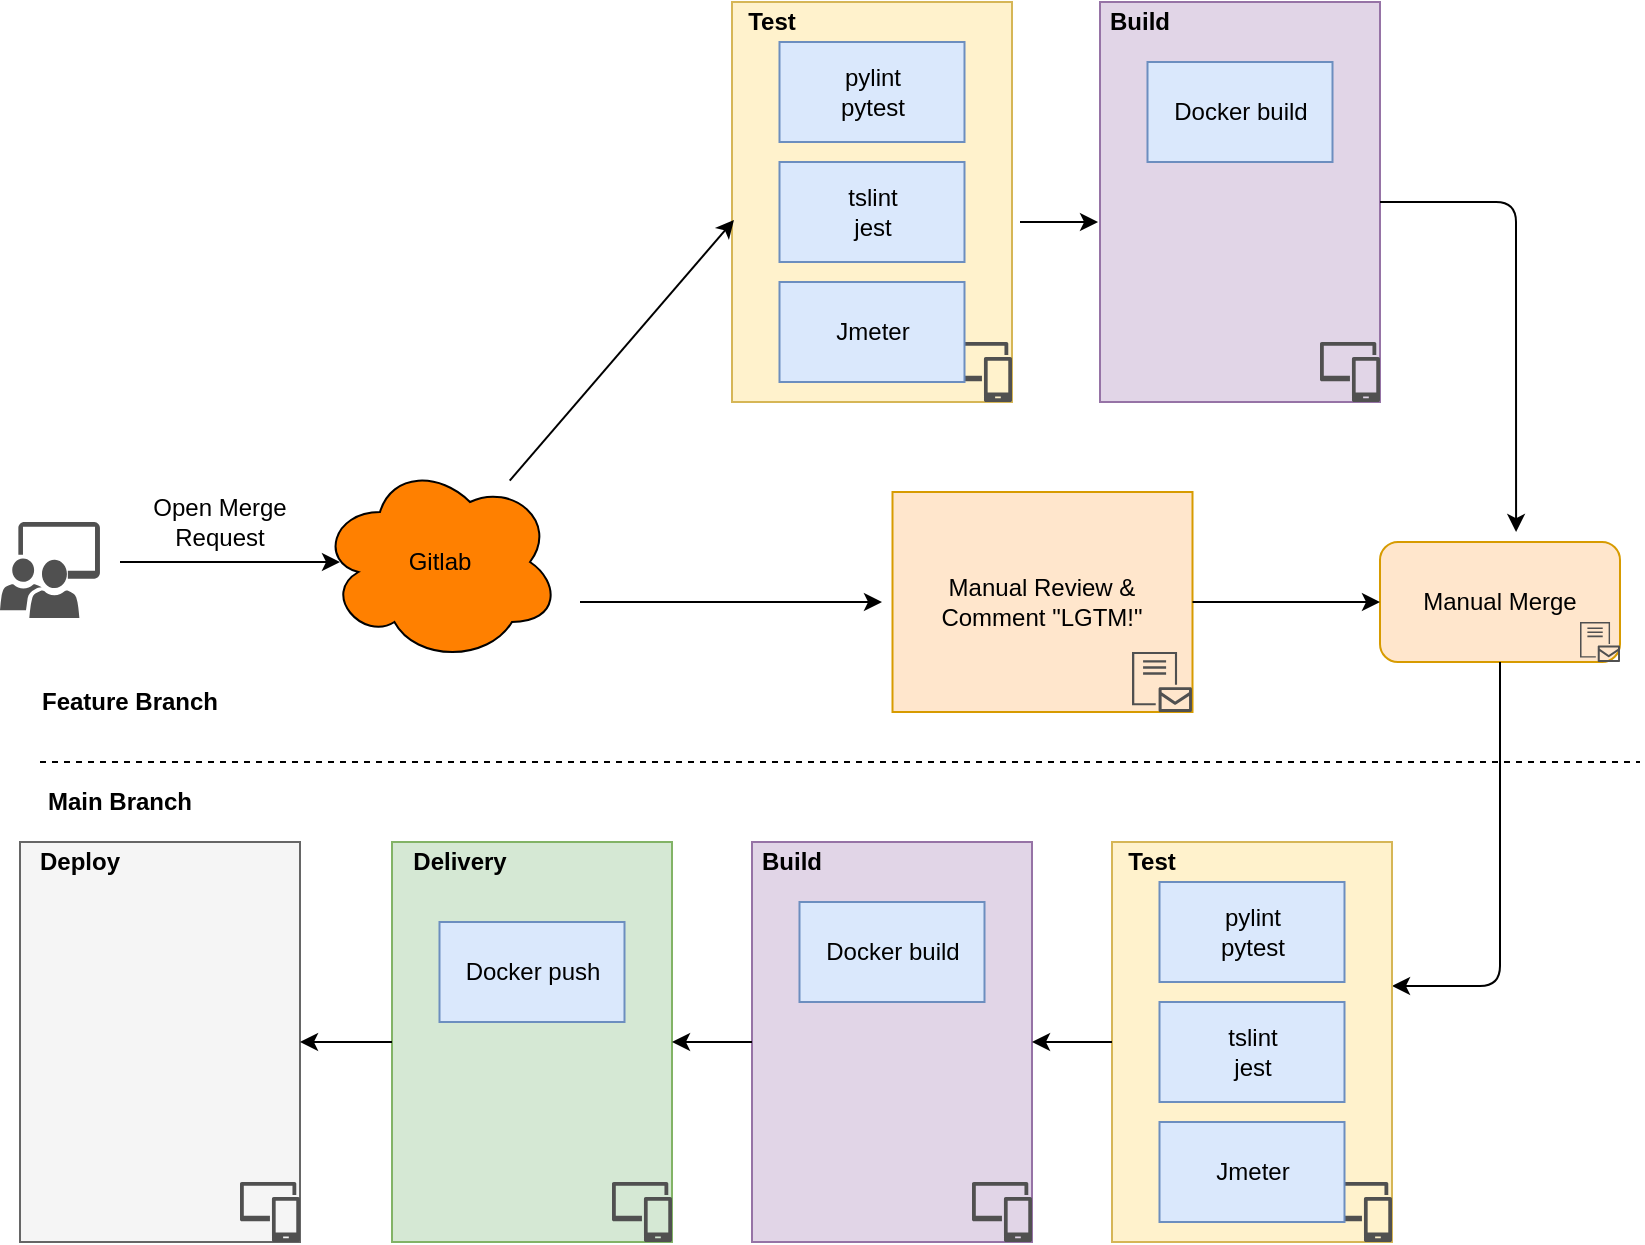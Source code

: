 <mxfile version="13.7.3" type="github">
  <diagram id="7MFqqRCHg5uXiT1dcqxL" name="Page-1">
    <mxGraphModel dx="1422" dy="759" grid="1" gridSize="10" guides="1" tooltips="1" connect="1" arrows="1" fold="1" page="1" pageScale="1" pageWidth="827" pageHeight="1169" math="0" shadow="0">
      <root>
        <mxCell id="0" />
        <mxCell id="1" parent="0" />
        <mxCell id="gCLjXgu428mkZAsLbG3j-2" value="" style="endArrow=classic;html=1;" edge="1" parent="1">
          <mxGeometry width="50" height="50" relative="1" as="geometry">
            <mxPoint x="70" y="300" as="sourcePoint" />
            <mxPoint x="180" y="300" as="targetPoint" />
          </mxGeometry>
        </mxCell>
        <mxCell id="gCLjXgu428mkZAsLbG3j-3" value="Open Merge Request" style="text;html=1;strokeColor=none;fillColor=none;align=center;verticalAlign=middle;whiteSpace=wrap;rounded=0;" vertex="1" parent="1">
          <mxGeometry x="80" y="270" width="80" height="20" as="geometry" />
        </mxCell>
        <mxCell id="gCLjXgu428mkZAsLbG3j-6" value="" style="endArrow=classic;html=1;" edge="1" parent="1">
          <mxGeometry width="50" height="50" relative="1" as="geometry">
            <mxPoint x="300" y="320" as="sourcePoint" />
            <mxPoint x="451" y="320" as="targetPoint" />
            <Array as="points" />
          </mxGeometry>
        </mxCell>
        <mxCell id="gCLjXgu428mkZAsLbG3j-11" value="Manual Merge" style="rounded=1;whiteSpace=wrap;html=1;fillColor=#ffe6cc;strokeColor=#d79b00;" vertex="1" parent="1">
          <mxGeometry x="700" y="290" width="120" height="60" as="geometry" />
        </mxCell>
        <mxCell id="gCLjXgu428mkZAsLbG3j-12" value="" style="endArrow=classic;html=1;entryX=1;entryY=0.36;entryDx=0;entryDy=0;entryPerimeter=0;exitX=0.5;exitY=1;exitDx=0;exitDy=0;" edge="1" parent="1" source="gCLjXgu428mkZAsLbG3j-11" target="gCLjXgu428mkZAsLbG3j-30">
          <mxGeometry width="50" height="50" relative="1" as="geometry">
            <mxPoint x="710" y="340" as="sourcePoint" />
            <mxPoint x="590" y="510" as="targetPoint" />
            <Array as="points">
              <mxPoint x="760" y="512" />
            </Array>
          </mxGeometry>
        </mxCell>
        <mxCell id="gCLjXgu428mkZAsLbG3j-14" value="" style="rounded=0;whiteSpace=wrap;html=1;fillColor=#fff2cc;strokeColor=#d6b656;" vertex="1" parent="1">
          <mxGeometry x="376" y="20" width="140" height="200" as="geometry" />
        </mxCell>
        <mxCell id="gCLjXgu428mkZAsLbG3j-15" value="&lt;div&gt;pylint&lt;/div&gt;&lt;div&gt;pytest&lt;br&gt;&lt;/div&gt;" style="rounded=0;whiteSpace=wrap;html=1;fillColor=#dae8fc;strokeColor=#6c8ebf;" vertex="1" parent="1">
          <mxGeometry x="399.75" y="40" width="92.5" height="50" as="geometry" />
        </mxCell>
        <mxCell id="gCLjXgu428mkZAsLbG3j-16" value="&lt;div&gt;tslint&lt;br&gt;&lt;/div&gt;&lt;div&gt;jest&lt;br&gt;&lt;/div&gt;" style="rounded=0;whiteSpace=wrap;html=1;fillColor=#dae8fc;strokeColor=#6c8ebf;" vertex="1" parent="1">
          <mxGeometry x="399.75" y="100" width="92.5" height="50" as="geometry" />
        </mxCell>
        <mxCell id="gCLjXgu428mkZAsLbG3j-17" value="&lt;b&gt;Test&lt;/b&gt;" style="text;html=1;strokeColor=none;fillColor=none;align=center;verticalAlign=middle;whiteSpace=wrap;rounded=0;" vertex="1" parent="1">
          <mxGeometry x="376" y="20" width="40" height="20" as="geometry" />
        </mxCell>
        <mxCell id="gCLjXgu428mkZAsLbG3j-18" value="" style="rounded=0;whiteSpace=wrap;html=1;fillColor=#e1d5e7;strokeColor=#9673a6;" vertex="1" parent="1">
          <mxGeometry x="560" y="20" width="140" height="200" as="geometry" />
        </mxCell>
        <mxCell id="gCLjXgu428mkZAsLbG3j-19" value="&lt;b&gt;Build&lt;/b&gt;" style="text;html=1;strokeColor=none;fillColor=none;align=center;verticalAlign=middle;whiteSpace=wrap;rounded=0;" vertex="1" parent="1">
          <mxGeometry x="560" y="20" width="40" height="20" as="geometry" />
        </mxCell>
        <mxCell id="gCLjXgu428mkZAsLbG3j-20" value="&lt;div&gt;Docker build&lt;br&gt;&lt;/div&gt;" style="rounded=0;whiteSpace=wrap;html=1;fillColor=#dae8fc;strokeColor=#6c8ebf;" vertex="1" parent="1">
          <mxGeometry x="583.75" y="50" width="92.5" height="50" as="geometry" />
        </mxCell>
        <mxCell id="gCLjXgu428mkZAsLbG3j-24" value="&lt;div&gt;Manual Review &amp;amp; &lt;br&gt;&lt;/div&gt;&lt;div&gt;Comment &quot;LGTM!&quot;&lt;br&gt;&lt;/div&gt;" style="rounded=0;whiteSpace=wrap;html=1;fillColor=#ffe6cc;strokeColor=#d79b00;" vertex="1" parent="1">
          <mxGeometry x="456.25" y="265" width="150" height="110" as="geometry" />
        </mxCell>
        <mxCell id="gCLjXgu428mkZAsLbG3j-30" value="" style="rounded=0;whiteSpace=wrap;html=1;fillColor=#fff2cc;strokeColor=#d6b656;" vertex="1" parent="1">
          <mxGeometry x="566" y="440" width="140" height="200" as="geometry" />
        </mxCell>
        <mxCell id="gCLjXgu428mkZAsLbG3j-31" value="&lt;div&gt;pylint&lt;/div&gt;&lt;div&gt;pytest&lt;br&gt;&lt;/div&gt;" style="rounded=0;whiteSpace=wrap;html=1;fillColor=#dae8fc;strokeColor=#6c8ebf;" vertex="1" parent="1">
          <mxGeometry x="589.75" y="460" width="92.5" height="50" as="geometry" />
        </mxCell>
        <mxCell id="gCLjXgu428mkZAsLbG3j-32" value="&lt;div&gt;tslint&lt;br&gt;&lt;/div&gt;&lt;div&gt;jest&lt;br&gt;&lt;/div&gt;" style="rounded=0;whiteSpace=wrap;html=1;fillColor=#dae8fc;strokeColor=#6c8ebf;" vertex="1" parent="1">
          <mxGeometry x="589.75" y="520" width="92.5" height="50" as="geometry" />
        </mxCell>
        <mxCell id="gCLjXgu428mkZAsLbG3j-33" value="&lt;b&gt;Test&lt;/b&gt;" style="text;html=1;strokeColor=none;fillColor=none;align=center;verticalAlign=middle;whiteSpace=wrap;rounded=0;" vertex="1" parent="1">
          <mxGeometry x="566" y="440" width="40" height="20" as="geometry" />
        </mxCell>
        <mxCell id="gCLjXgu428mkZAsLbG3j-34" value="" style="endArrow=none;dashed=1;html=1;" edge="1" parent="1">
          <mxGeometry width="50" height="50" relative="1" as="geometry">
            <mxPoint x="30" y="400" as="sourcePoint" />
            <mxPoint x="830" y="400" as="targetPoint" />
          </mxGeometry>
        </mxCell>
        <mxCell id="gCLjXgu428mkZAsLbG3j-35" value="" style="rounded=0;whiteSpace=wrap;html=1;fillColor=#e1d5e7;strokeColor=#9673a6;" vertex="1" parent="1">
          <mxGeometry x="386" y="440" width="140" height="200" as="geometry" />
        </mxCell>
        <mxCell id="gCLjXgu428mkZAsLbG3j-36" value="&lt;b&gt;Build&lt;/b&gt;" style="text;html=1;strokeColor=none;fillColor=none;align=center;verticalAlign=middle;whiteSpace=wrap;rounded=0;" vertex="1" parent="1">
          <mxGeometry x="386" y="440" width="40" height="20" as="geometry" />
        </mxCell>
        <mxCell id="gCLjXgu428mkZAsLbG3j-37" value="&lt;div&gt;Docker build&lt;br&gt;&lt;/div&gt;" style="rounded=0;whiteSpace=wrap;html=1;fillColor=#dae8fc;strokeColor=#6c8ebf;" vertex="1" parent="1">
          <mxGeometry x="409.75" y="470" width="92.5" height="50" as="geometry" />
        </mxCell>
        <mxCell id="gCLjXgu428mkZAsLbG3j-39" value="" style="rounded=0;whiteSpace=wrap;html=1;fillColor=#d5e8d4;strokeColor=#82b366;" vertex="1" parent="1">
          <mxGeometry x="206" y="440" width="140" height="200" as="geometry" />
        </mxCell>
        <mxCell id="gCLjXgu428mkZAsLbG3j-40" value="&lt;b&gt;Delivery&lt;/b&gt;" style="text;html=1;strokeColor=none;fillColor=none;align=center;verticalAlign=middle;whiteSpace=wrap;rounded=0;" vertex="1" parent="1">
          <mxGeometry x="220" y="440" width="40" height="20" as="geometry" />
        </mxCell>
        <mxCell id="gCLjXgu428mkZAsLbG3j-49" value="" style="pointerEvents=1;shadow=0;dashed=0;html=1;strokeColor=none;labelPosition=center;verticalLabelPosition=bottom;verticalAlign=top;align=center;fillColor=#505050;shape=mxgraph.mscae.intune.device_group" vertex="1" parent="1">
          <mxGeometry x="676" y="610" width="30" height="30" as="geometry" />
        </mxCell>
        <mxCell id="gCLjXgu428mkZAsLbG3j-51" value="" style="pointerEvents=1;shadow=0;dashed=0;html=1;strokeColor=none;labelPosition=center;verticalLabelPosition=bottom;verticalAlign=top;align=center;fillColor=#505050;shape=mxgraph.mscae.intune.groups" vertex="1" parent="1">
          <mxGeometry x="10" y="280" width="50" height="48" as="geometry" />
        </mxCell>
        <mxCell id="gCLjXgu428mkZAsLbG3j-52" value="" style="pointerEvents=1;shadow=0;dashed=0;html=1;strokeColor=none;labelPosition=center;verticalLabelPosition=bottom;verticalAlign=top;align=center;fillColor=#505050;shape=mxgraph.mscae.intune.intune_email_profiles" vertex="1" parent="1">
          <mxGeometry x="576" y="345" width="30" height="30" as="geometry" />
        </mxCell>
        <mxCell id="gCLjXgu428mkZAsLbG3j-53" value="Gitlab" style="ellipse;shape=cloud;whiteSpace=wrap;html=1;fillColor=#FF8000;" vertex="1" parent="1">
          <mxGeometry x="170" y="250" width="120" height="100" as="geometry" />
        </mxCell>
        <mxCell id="gCLjXgu428mkZAsLbG3j-54" value="" style="endArrow=classic;html=1;entryX=0.007;entryY=0.545;entryDx=0;entryDy=0;entryPerimeter=0;" edge="1" parent="1" source="gCLjXgu428mkZAsLbG3j-53" target="gCLjXgu428mkZAsLbG3j-14">
          <mxGeometry width="50" height="50" relative="1" as="geometry">
            <mxPoint x="290" y="220" as="sourcePoint" />
            <mxPoint x="350" y="180" as="targetPoint" />
          </mxGeometry>
        </mxCell>
        <mxCell id="gCLjXgu428mkZAsLbG3j-55" value="" style="endArrow=classic;html=1;entryX=-0.007;entryY=0.55;entryDx=0;entryDy=0;entryPerimeter=0;" edge="1" parent="1" target="gCLjXgu428mkZAsLbG3j-18">
          <mxGeometry width="50" height="50" relative="1" as="geometry">
            <mxPoint x="520" y="130" as="sourcePoint" />
            <mxPoint x="580" y="110" as="targetPoint" />
          </mxGeometry>
        </mxCell>
        <mxCell id="gCLjXgu428mkZAsLbG3j-57" value="" style="endArrow=classic;html=1;exitX=1;exitY=0.5;exitDx=0;exitDy=0;entryX=0;entryY=0.5;entryDx=0;entryDy=0;" edge="1" parent="1" source="gCLjXgu428mkZAsLbG3j-24" target="gCLjXgu428mkZAsLbG3j-11">
          <mxGeometry width="50" height="50" relative="1" as="geometry">
            <mxPoint x="640" y="330" as="sourcePoint" />
            <mxPoint x="690" y="280" as="targetPoint" />
          </mxGeometry>
        </mxCell>
        <mxCell id="gCLjXgu428mkZAsLbG3j-58" value="" style="endArrow=classic;html=1;exitX=1;exitY=0.5;exitDx=0;exitDy=0;entryX=0.567;entryY=-0.083;entryDx=0;entryDy=0;entryPerimeter=0;" edge="1" parent="1" source="gCLjXgu428mkZAsLbG3j-18" target="gCLjXgu428mkZAsLbG3j-11">
          <mxGeometry width="50" height="50" relative="1" as="geometry">
            <mxPoint x="750" y="160" as="sourcePoint" />
            <mxPoint x="800" y="110" as="targetPoint" />
            <Array as="points">
              <mxPoint x="768" y="120" />
            </Array>
          </mxGeometry>
        </mxCell>
        <mxCell id="gCLjXgu428mkZAsLbG3j-59" value="" style="endArrow=classic;html=1;exitX=0;exitY=0.5;exitDx=0;exitDy=0;entryX=1;entryY=0.5;entryDx=0;entryDy=0;" edge="1" parent="1" source="gCLjXgu428mkZAsLbG3j-30" target="gCLjXgu428mkZAsLbG3j-35">
          <mxGeometry width="50" height="50" relative="1" as="geometry">
            <mxPoint x="796" y="620" as="sourcePoint" />
            <mxPoint x="846" y="570" as="targetPoint" />
          </mxGeometry>
        </mxCell>
        <mxCell id="gCLjXgu428mkZAsLbG3j-60" value="" style="endArrow=classic;html=1;exitX=0;exitY=0.5;exitDx=0;exitDy=0;entryX=1;entryY=0.5;entryDx=0;entryDy=0;" edge="1" parent="1" source="gCLjXgu428mkZAsLbG3j-35" target="gCLjXgu428mkZAsLbG3j-39">
          <mxGeometry width="50" height="50" relative="1" as="geometry">
            <mxPoint x="416" y="550" as="sourcePoint" />
            <mxPoint x="466" y="500" as="targetPoint" />
          </mxGeometry>
        </mxCell>
        <mxCell id="gCLjXgu428mkZAsLbG3j-62" value="&lt;div&gt;Docker push&lt;br&gt;&lt;/div&gt;" style="rounded=0;whiteSpace=wrap;html=1;fillColor=#dae8fc;strokeColor=#6c8ebf;" vertex="1" parent="1">
          <mxGeometry x="229.75" y="480" width="92.5" height="50" as="geometry" />
        </mxCell>
        <mxCell id="gCLjXgu428mkZAsLbG3j-64" value="" style="pointerEvents=1;shadow=0;dashed=0;html=1;strokeColor=none;labelPosition=center;verticalLabelPosition=bottom;verticalAlign=top;align=center;fillColor=#505050;shape=mxgraph.mscae.intune.intune_email_profiles" vertex="1" parent="1">
          <mxGeometry x="800" y="330" width="20" height="20" as="geometry" />
        </mxCell>
        <mxCell id="gCLjXgu428mkZAsLbG3j-65" value="" style="rounded=0;whiteSpace=wrap;html=1;fillColor=#f5f5f5;strokeColor=#666666;fontColor=#333333;" vertex="1" parent="1">
          <mxGeometry x="20" y="440" width="140" height="200" as="geometry" />
        </mxCell>
        <mxCell id="gCLjXgu428mkZAsLbG3j-67" value="&lt;b&gt;Deploy&lt;/b&gt;" style="text;html=1;strokeColor=none;fillColor=none;align=center;verticalAlign=middle;whiteSpace=wrap;rounded=0;" vertex="1" parent="1">
          <mxGeometry x="30" y="440" width="40" height="20" as="geometry" />
        </mxCell>
        <mxCell id="gCLjXgu428mkZAsLbG3j-68" value="" style="endArrow=classic;html=1;exitX=0;exitY=0.5;exitDx=0;exitDy=0;entryX=1;entryY=0.5;entryDx=0;entryDy=0;" edge="1" parent="1" source="gCLjXgu428mkZAsLbG3j-39" target="gCLjXgu428mkZAsLbG3j-65">
          <mxGeometry width="50" height="50" relative="1" as="geometry">
            <mxPoint x="190" y="570" as="sourcePoint" />
            <mxPoint x="240" y="520" as="targetPoint" />
          </mxGeometry>
        </mxCell>
        <mxCell id="gCLjXgu428mkZAsLbG3j-69" value="" style="pointerEvents=1;shadow=0;dashed=0;html=1;strokeColor=none;labelPosition=center;verticalLabelPosition=bottom;verticalAlign=top;align=center;fillColor=#505050;shape=mxgraph.mscae.intune.device_group" vertex="1" parent="1">
          <mxGeometry x="496" y="610" width="30" height="30" as="geometry" />
        </mxCell>
        <mxCell id="gCLjXgu428mkZAsLbG3j-70" value="" style="pointerEvents=1;shadow=0;dashed=0;html=1;strokeColor=none;labelPosition=center;verticalLabelPosition=bottom;verticalAlign=top;align=center;fillColor=#505050;shape=mxgraph.mscae.intune.device_group" vertex="1" parent="1">
          <mxGeometry x="316" y="610" width="30" height="30" as="geometry" />
        </mxCell>
        <mxCell id="gCLjXgu428mkZAsLbG3j-71" value="" style="pointerEvents=1;shadow=0;dashed=0;html=1;strokeColor=none;labelPosition=center;verticalLabelPosition=bottom;verticalAlign=top;align=center;fillColor=#505050;shape=mxgraph.mscae.intune.device_group" vertex="1" parent="1">
          <mxGeometry x="670" y="190" width="30" height="30" as="geometry" />
        </mxCell>
        <mxCell id="gCLjXgu428mkZAsLbG3j-72" value="" style="pointerEvents=1;shadow=0;dashed=0;html=1;strokeColor=none;labelPosition=center;verticalLabelPosition=bottom;verticalAlign=top;align=center;fillColor=#505050;shape=mxgraph.mscae.intune.device_group" vertex="1" parent="1">
          <mxGeometry x="486" y="190" width="30" height="30" as="geometry" />
        </mxCell>
        <mxCell id="gCLjXgu428mkZAsLbG3j-73" value="&lt;b&gt;Feature Branch&lt;/b&gt;" style="text;html=1;strokeColor=none;fillColor=none;align=center;verticalAlign=middle;whiteSpace=wrap;rounded=0;" vertex="1" parent="1">
          <mxGeometry x="20" y="360" width="110" height="20" as="geometry" />
        </mxCell>
        <mxCell id="gCLjXgu428mkZAsLbG3j-74" value="&lt;b&gt;Main Branch&lt;/b&gt;" style="text;html=1;strokeColor=none;fillColor=none;align=center;verticalAlign=middle;whiteSpace=wrap;rounded=0;" vertex="1" parent="1">
          <mxGeometry x="20" y="410" width="100" height="20" as="geometry" />
        </mxCell>
        <mxCell id="gCLjXgu428mkZAsLbG3j-75" value="" style="pointerEvents=1;shadow=0;dashed=0;html=1;strokeColor=none;labelPosition=center;verticalLabelPosition=bottom;verticalAlign=top;align=center;fillColor=#505050;shape=mxgraph.mscae.intune.device_group" vertex="1" parent="1">
          <mxGeometry x="130" y="610" width="30" height="30" as="geometry" />
        </mxCell>
        <mxCell id="gCLjXgu428mkZAsLbG3j-76" value="&lt;div&gt;Jmeter&lt;br&gt;&lt;/div&gt;" style="rounded=0;whiteSpace=wrap;html=1;fillColor=#dae8fc;strokeColor=#6c8ebf;" vertex="1" parent="1">
          <mxGeometry x="399.75" y="160" width="92.5" height="50" as="geometry" />
        </mxCell>
        <mxCell id="gCLjXgu428mkZAsLbG3j-77" value="&lt;div&gt;Jmeter&lt;br&gt;&lt;/div&gt;" style="rounded=0;whiteSpace=wrap;html=1;fillColor=#dae8fc;strokeColor=#6c8ebf;" vertex="1" parent="1">
          <mxGeometry x="589.75" y="580" width="92.5" height="50" as="geometry" />
        </mxCell>
      </root>
    </mxGraphModel>
  </diagram>
</mxfile>
